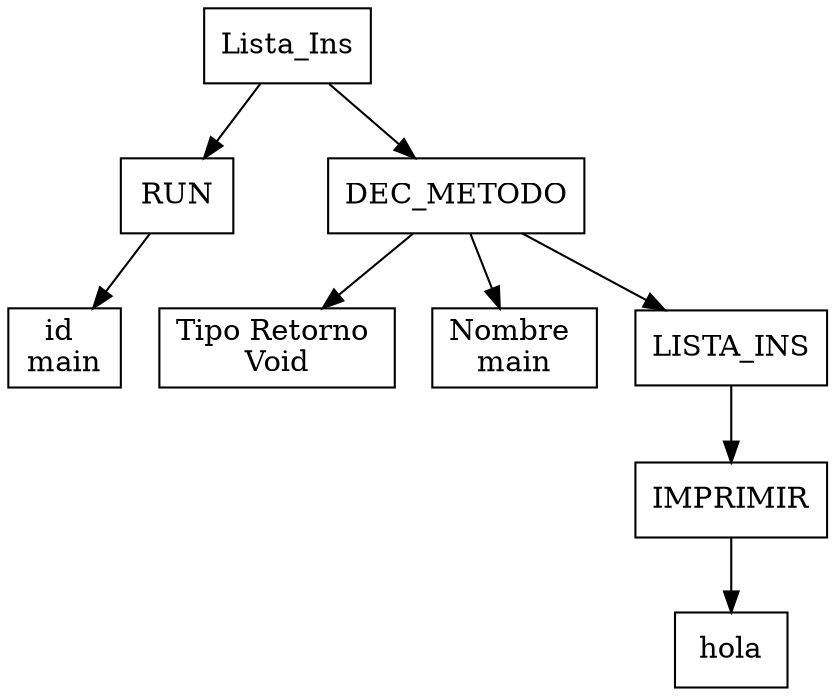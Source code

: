digraph arbolAst { 
rankdir = "TB"; 
node[shape = box] 
nodo0[label="Lista_Ins"] 
nodo1[label="RUN"] 
nodo0 -> nodo1
nodo2[label="id 
main"] 
nodo1 -> nodo2
nodo11[label="DEC_METODO"] 
nodo0 -> nodo11
nodo12[label="Tipo Retorno 
Void"] 
nodo11 -> nodo12
nodo13[label="Nombre 
main"] 
nodo11 -> nodo13
nodo15[label="LISTA_INS"] 
nodo11 -> nodo15
nodo8[label="IMPRIMIR"] 
nodo15 -> nodo8
nodo6[label="hola"] 
nodo8 -> nodo6
}